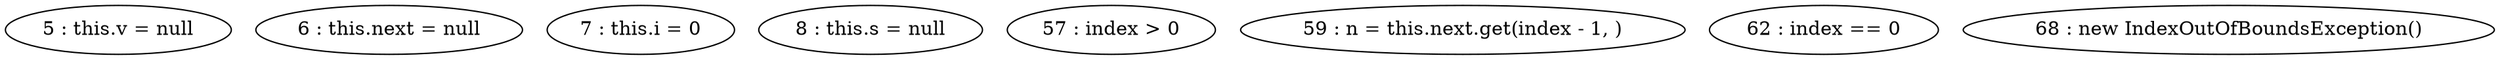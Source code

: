 digraph G {
"5 : this.v = null"
"6 : this.next = null"
"7 : this.i = 0"
"8 : this.s = null"
"57 : index > 0"
"59 : n = this.next.get(index - 1, )"
"62 : index == 0"
"68 : new IndexOutOfBoundsException()"
}